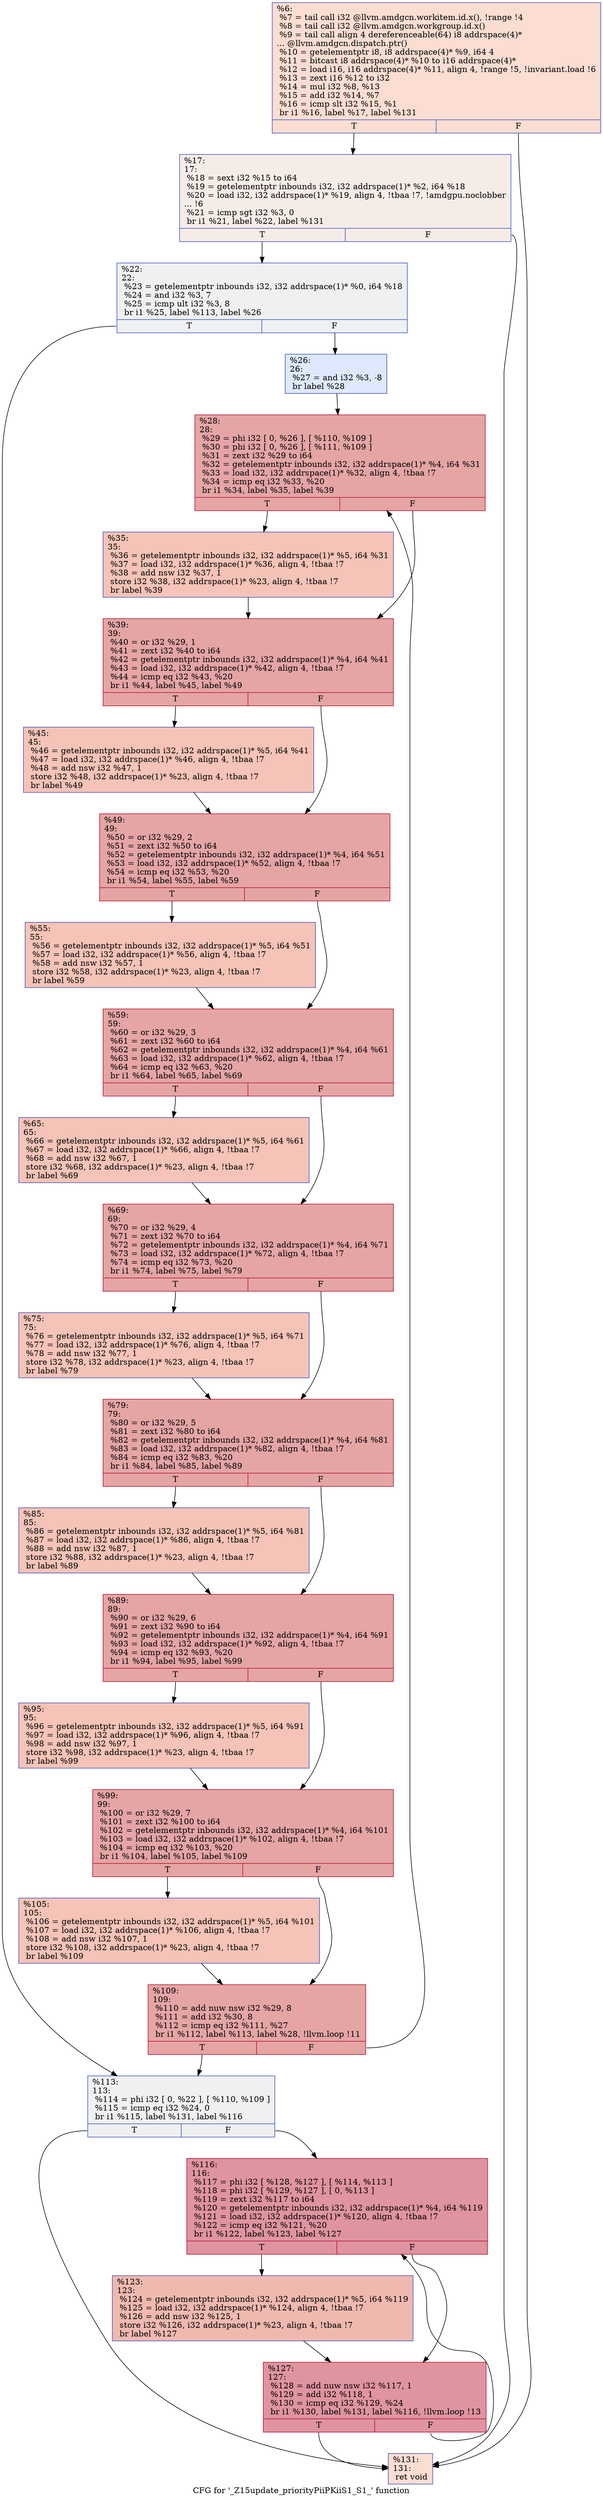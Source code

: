 digraph "CFG for '_Z15update_priorityPiiPKiiS1_S1_' function" {
	label="CFG for '_Z15update_priorityPiiPKiiS1_S1_' function";

	Node0x5d51a70 [shape=record,color="#3d50c3ff", style=filled, fillcolor="#f7b39670",label="{%6:\l  %7 = tail call i32 @llvm.amdgcn.workitem.id.x(), !range !4\l  %8 = tail call i32 @llvm.amdgcn.workgroup.id.x()\l  %9 = tail call align 4 dereferenceable(64) i8 addrspace(4)*\l... @llvm.amdgcn.dispatch.ptr()\l  %10 = getelementptr i8, i8 addrspace(4)* %9, i64 4\l  %11 = bitcast i8 addrspace(4)* %10 to i16 addrspace(4)*\l  %12 = load i16, i16 addrspace(4)* %11, align 4, !range !5, !invariant.load !6\l  %13 = zext i16 %12 to i32\l  %14 = mul i32 %8, %13\l  %15 = add i32 %14, %7\l  %16 = icmp slt i32 %15, %1\l  br i1 %16, label %17, label %131\l|{<s0>T|<s1>F}}"];
	Node0x5d51a70:s0 -> Node0x5d529f0;
	Node0x5d51a70:s1 -> Node0x5d53a70;
	Node0x5d529f0 [shape=record,color="#3d50c3ff", style=filled, fillcolor="#ead5c970",label="{%17:\l17:                                               \l  %18 = sext i32 %15 to i64\l  %19 = getelementptr inbounds i32, i32 addrspace(1)* %2, i64 %18\l  %20 = load i32, i32 addrspace(1)* %19, align 4, !tbaa !7, !amdgpu.noclobber\l... !6\l  %21 = icmp sgt i32 %3, 0\l  br i1 %21, label %22, label %131\l|{<s0>T|<s1>F}}"];
	Node0x5d529f0:s0 -> Node0x5d54550;
	Node0x5d529f0:s1 -> Node0x5d53a70;
	Node0x5d54550 [shape=record,color="#3d50c3ff", style=filled, fillcolor="#d9dce170",label="{%22:\l22:                                               \l  %23 = getelementptr inbounds i32, i32 addrspace(1)* %0, i64 %18\l  %24 = and i32 %3, 7\l  %25 = icmp ult i32 %3, 8\l  br i1 %25, label %113, label %26\l|{<s0>T|<s1>F}}"];
	Node0x5d54550:s0 -> Node0x5d548b0;
	Node0x5d54550:s1 -> Node0x5d54900;
	Node0x5d54900 [shape=record,color="#3d50c3ff", style=filled, fillcolor="#b5cdfa70",label="{%26:\l26:                                               \l  %27 = and i32 %3, -8\l  br label %28\l}"];
	Node0x5d54900 -> Node0x5d54b00;
	Node0x5d54b00 [shape=record,color="#b70d28ff", style=filled, fillcolor="#c5333470",label="{%28:\l28:                                               \l  %29 = phi i32 [ 0, %26 ], [ %110, %109 ]\l  %30 = phi i32 [ 0, %26 ], [ %111, %109 ]\l  %31 = zext i32 %29 to i64\l  %32 = getelementptr inbounds i32, i32 addrspace(1)* %4, i64 %31\l  %33 = load i32, i32 addrspace(1)* %32, align 4, !tbaa !7\l  %34 = icmp eq i32 %33, %20\l  br i1 %34, label %35, label %39\l|{<s0>T|<s1>F}}"];
	Node0x5d54b00:s0 -> Node0x5d55780;
	Node0x5d54b00:s1 -> Node0x5d55810;
	Node0x5d55780 [shape=record,color="#3d50c3ff", style=filled, fillcolor="#e8765c70",label="{%35:\l35:                                               \l  %36 = getelementptr inbounds i32, i32 addrspace(1)* %5, i64 %31\l  %37 = load i32, i32 addrspace(1)* %36, align 4, !tbaa !7\l  %38 = add nsw i32 %37, 1\l  store i32 %38, i32 addrspace(1)* %23, align 4, !tbaa !7\l  br label %39\l}"];
	Node0x5d55780 -> Node0x5d55810;
	Node0x5d55810 [shape=record,color="#b70d28ff", style=filled, fillcolor="#c5333470",label="{%39:\l39:                                               \l  %40 = or i32 %29, 1\l  %41 = zext i32 %40 to i64\l  %42 = getelementptr inbounds i32, i32 addrspace(1)* %4, i64 %41\l  %43 = load i32, i32 addrspace(1)* %42, align 4, !tbaa !7\l  %44 = icmp eq i32 %43, %20\l  br i1 %44, label %45, label %49\l|{<s0>T|<s1>F}}"];
	Node0x5d55810:s0 -> Node0x5d55ef0;
	Node0x5d55810:s1 -> Node0x5d55f40;
	Node0x5d55ef0 [shape=record,color="#3d50c3ff", style=filled, fillcolor="#e8765c70",label="{%45:\l45:                                               \l  %46 = getelementptr inbounds i32, i32 addrspace(1)* %5, i64 %41\l  %47 = load i32, i32 addrspace(1)* %46, align 4, !tbaa !7\l  %48 = add nsw i32 %47, 1\l  store i32 %48, i32 addrspace(1)* %23, align 4, !tbaa !7\l  br label %49\l}"];
	Node0x5d55ef0 -> Node0x5d55f40;
	Node0x5d55f40 [shape=record,color="#b70d28ff", style=filled, fillcolor="#c5333470",label="{%49:\l49:                                               \l  %50 = or i32 %29, 2\l  %51 = zext i32 %50 to i64\l  %52 = getelementptr inbounds i32, i32 addrspace(1)* %4, i64 %51\l  %53 = load i32, i32 addrspace(1)* %52, align 4, !tbaa !7\l  %54 = icmp eq i32 %53, %20\l  br i1 %54, label %55, label %59\l|{<s0>T|<s1>F}}"];
	Node0x5d55f40:s0 -> Node0x5d565b0;
	Node0x5d55f40:s1 -> Node0x5d56600;
	Node0x5d565b0 [shape=record,color="#3d50c3ff", style=filled, fillcolor="#e8765c70",label="{%55:\l55:                                               \l  %56 = getelementptr inbounds i32, i32 addrspace(1)* %5, i64 %51\l  %57 = load i32, i32 addrspace(1)* %56, align 4, !tbaa !7\l  %58 = add nsw i32 %57, 1\l  store i32 %58, i32 addrspace(1)* %23, align 4, !tbaa !7\l  br label %59\l}"];
	Node0x5d565b0 -> Node0x5d56600;
	Node0x5d56600 [shape=record,color="#b70d28ff", style=filled, fillcolor="#c5333470",label="{%59:\l59:                                               \l  %60 = or i32 %29, 3\l  %61 = zext i32 %60 to i64\l  %62 = getelementptr inbounds i32, i32 addrspace(1)* %4, i64 %61\l  %63 = load i32, i32 addrspace(1)* %62, align 4, !tbaa !7\l  %64 = icmp eq i32 %63, %20\l  br i1 %64, label %65, label %69\l|{<s0>T|<s1>F}}"];
	Node0x5d56600:s0 -> Node0x5d54f60;
	Node0x5d56600:s1 -> Node0x5d54fb0;
	Node0x5d54f60 [shape=record,color="#3d50c3ff", style=filled, fillcolor="#e8765c70",label="{%65:\l65:                                               \l  %66 = getelementptr inbounds i32, i32 addrspace(1)* %5, i64 %61\l  %67 = load i32, i32 addrspace(1)* %66, align 4, !tbaa !7\l  %68 = add nsw i32 %67, 1\l  store i32 %68, i32 addrspace(1)* %23, align 4, !tbaa !7\l  br label %69\l}"];
	Node0x5d54f60 -> Node0x5d54fb0;
	Node0x5d54fb0 [shape=record,color="#b70d28ff", style=filled, fillcolor="#c5333470",label="{%69:\l69:                                               \l  %70 = or i32 %29, 4\l  %71 = zext i32 %70 to i64\l  %72 = getelementptr inbounds i32, i32 addrspace(1)* %4, i64 %71\l  %73 = load i32, i32 addrspace(1)* %72, align 4, !tbaa !7\l  %74 = icmp eq i32 %73, %20\l  br i1 %74, label %75, label %79\l|{<s0>T|<s1>F}}"];
	Node0x5d54fb0:s0 -> Node0x5d57550;
	Node0x5d54fb0:s1 -> Node0x5d575a0;
	Node0x5d57550 [shape=record,color="#3d50c3ff", style=filled, fillcolor="#e8765c70",label="{%75:\l75:                                               \l  %76 = getelementptr inbounds i32, i32 addrspace(1)* %5, i64 %71\l  %77 = load i32, i32 addrspace(1)* %76, align 4, !tbaa !7\l  %78 = add nsw i32 %77, 1\l  store i32 %78, i32 addrspace(1)* %23, align 4, !tbaa !7\l  br label %79\l}"];
	Node0x5d57550 -> Node0x5d575a0;
	Node0x5d575a0 [shape=record,color="#b70d28ff", style=filled, fillcolor="#c5333470",label="{%79:\l79:                                               \l  %80 = or i32 %29, 5\l  %81 = zext i32 %80 to i64\l  %82 = getelementptr inbounds i32, i32 addrspace(1)* %4, i64 %81\l  %83 = load i32, i32 addrspace(1)* %82, align 4, !tbaa !7\l  %84 = icmp eq i32 %83, %20\l  br i1 %84, label %85, label %89\l|{<s0>T|<s1>F}}"];
	Node0x5d575a0:s0 -> Node0x5d57c10;
	Node0x5d575a0:s1 -> Node0x5d57c60;
	Node0x5d57c10 [shape=record,color="#3d50c3ff", style=filled, fillcolor="#e8765c70",label="{%85:\l85:                                               \l  %86 = getelementptr inbounds i32, i32 addrspace(1)* %5, i64 %81\l  %87 = load i32, i32 addrspace(1)* %86, align 4, !tbaa !7\l  %88 = add nsw i32 %87, 1\l  store i32 %88, i32 addrspace(1)* %23, align 4, !tbaa !7\l  br label %89\l}"];
	Node0x5d57c10 -> Node0x5d57c60;
	Node0x5d57c60 [shape=record,color="#b70d28ff", style=filled, fillcolor="#c5333470",label="{%89:\l89:                                               \l  %90 = or i32 %29, 6\l  %91 = zext i32 %90 to i64\l  %92 = getelementptr inbounds i32, i32 addrspace(1)* %4, i64 %91\l  %93 = load i32, i32 addrspace(1)* %92, align 4, !tbaa !7\l  %94 = icmp eq i32 %93, %20\l  br i1 %94, label %95, label %99\l|{<s0>T|<s1>F}}"];
	Node0x5d57c60:s0 -> Node0x5d582d0;
	Node0x5d57c60:s1 -> Node0x5d58320;
	Node0x5d582d0 [shape=record,color="#3d50c3ff", style=filled, fillcolor="#e8765c70",label="{%95:\l95:                                               \l  %96 = getelementptr inbounds i32, i32 addrspace(1)* %5, i64 %91\l  %97 = load i32, i32 addrspace(1)* %96, align 4, !tbaa !7\l  %98 = add nsw i32 %97, 1\l  store i32 %98, i32 addrspace(1)* %23, align 4, !tbaa !7\l  br label %99\l}"];
	Node0x5d582d0 -> Node0x5d58320;
	Node0x5d58320 [shape=record,color="#b70d28ff", style=filled, fillcolor="#c5333470",label="{%99:\l99:                                               \l  %100 = or i32 %29, 7\l  %101 = zext i32 %100 to i64\l  %102 = getelementptr inbounds i32, i32 addrspace(1)* %4, i64 %101\l  %103 = load i32, i32 addrspace(1)* %102, align 4, !tbaa !7\l  %104 = icmp eq i32 %103, %20\l  br i1 %104, label %105, label %109\l|{<s0>T|<s1>F}}"];
	Node0x5d58320:s0 -> Node0x5d58960;
	Node0x5d58320:s1 -> Node0x5d54bf0;
	Node0x5d58960 [shape=record,color="#3d50c3ff", style=filled, fillcolor="#e8765c70",label="{%105:\l105:                                              \l  %106 = getelementptr inbounds i32, i32 addrspace(1)* %5, i64 %101\l  %107 = load i32, i32 addrspace(1)* %106, align 4, !tbaa !7\l  %108 = add nsw i32 %107, 1\l  store i32 %108, i32 addrspace(1)* %23, align 4, !tbaa !7\l  br label %109\l}"];
	Node0x5d58960 -> Node0x5d54bf0;
	Node0x5d54bf0 [shape=record,color="#b70d28ff", style=filled, fillcolor="#c5333470",label="{%109:\l109:                                              \l  %110 = add nuw nsw i32 %29, 8\l  %111 = add i32 %30, 8\l  %112 = icmp eq i32 %111, %27\l  br i1 %112, label %113, label %28, !llvm.loop !11\l|{<s0>T|<s1>F}}"];
	Node0x5d54bf0:s0 -> Node0x5d548b0;
	Node0x5d54bf0:s1 -> Node0x5d54b00;
	Node0x5d548b0 [shape=record,color="#3d50c3ff", style=filled, fillcolor="#d9dce170",label="{%113:\l113:                                              \l  %114 = phi i32 [ 0, %22 ], [ %110, %109 ]\l  %115 = icmp eq i32 %24, 0\l  br i1 %115, label %131, label %116\l|{<s0>T|<s1>F}}"];
	Node0x5d548b0:s0 -> Node0x5d53a70;
	Node0x5d548b0:s1 -> Node0x5d59120;
	Node0x5d59120 [shape=record,color="#b70d28ff", style=filled, fillcolor="#b70d2870",label="{%116:\l116:                                              \l  %117 = phi i32 [ %128, %127 ], [ %114, %113 ]\l  %118 = phi i32 [ %129, %127 ], [ 0, %113 ]\l  %119 = zext i32 %117 to i64\l  %120 = getelementptr inbounds i32, i32 addrspace(1)* %4, i64 %119\l  %121 = load i32, i32 addrspace(1)* %120, align 4, !tbaa !7\l  %122 = icmp eq i32 %121, %20\l  br i1 %122, label %123, label %127\l|{<s0>T|<s1>F}}"];
	Node0x5d59120:s0 -> Node0x5d595e0;
	Node0x5d59120:s1 -> Node0x5d59220;
	Node0x5d595e0 [shape=record,color="#3d50c3ff", style=filled, fillcolor="#de614d70",label="{%123:\l123:                                              \l  %124 = getelementptr inbounds i32, i32 addrspace(1)* %5, i64 %119\l  %125 = load i32, i32 addrspace(1)* %124, align 4, !tbaa !7\l  %126 = add nsw i32 %125, 1\l  store i32 %126, i32 addrspace(1)* %23, align 4, !tbaa !7\l  br label %127\l}"];
	Node0x5d595e0 -> Node0x5d59220;
	Node0x5d59220 [shape=record,color="#b70d28ff", style=filled, fillcolor="#b70d2870",label="{%127:\l127:                                              \l  %128 = add nuw nsw i32 %117, 1\l  %129 = add i32 %118, 1\l  %130 = icmp eq i32 %129, %24\l  br i1 %130, label %131, label %116, !llvm.loop !13\l|{<s0>T|<s1>F}}"];
	Node0x5d59220:s0 -> Node0x5d53a70;
	Node0x5d59220:s1 -> Node0x5d59120;
	Node0x5d53a70 [shape=record,color="#3d50c3ff", style=filled, fillcolor="#f7b39670",label="{%131:\l131:                                              \l  ret void\l}"];
}
